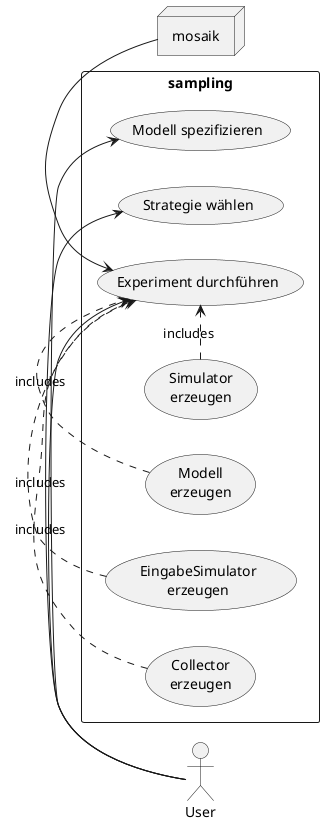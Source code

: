 @startuml
left to right direction

actor User
node mosaik


rectangle sampling {
    User -> (Modell spezifizieren)

    User -> (Strategie wählen)

    User -> (Experiment durchführen)

    (Experiment durchführen) <- mosaik

    (Simulator\nerzeugen) .> (Experiment durchführen): includes
    (Modell\nerzeugen) .> (Experiment durchführen): includes
    (EingabeSimulator\nerzeugen) .> (Experiment durchführen): includes
    (Collector\nerzeugen) .> (Experiment durchführen): includes
}


@enduml

@startuml
:Main Admin: as Admin
(Use the application) as (Use)

User -> (Start)
User --> (Use)

Admin ---> (Use)

note right of Admin : This is an example.

note right of (Use)
A note can also
be on several lines
end note

note "This note is connected\nto several objects." as N2
(Start) .. N2
N2 .. (Use)
@enduml